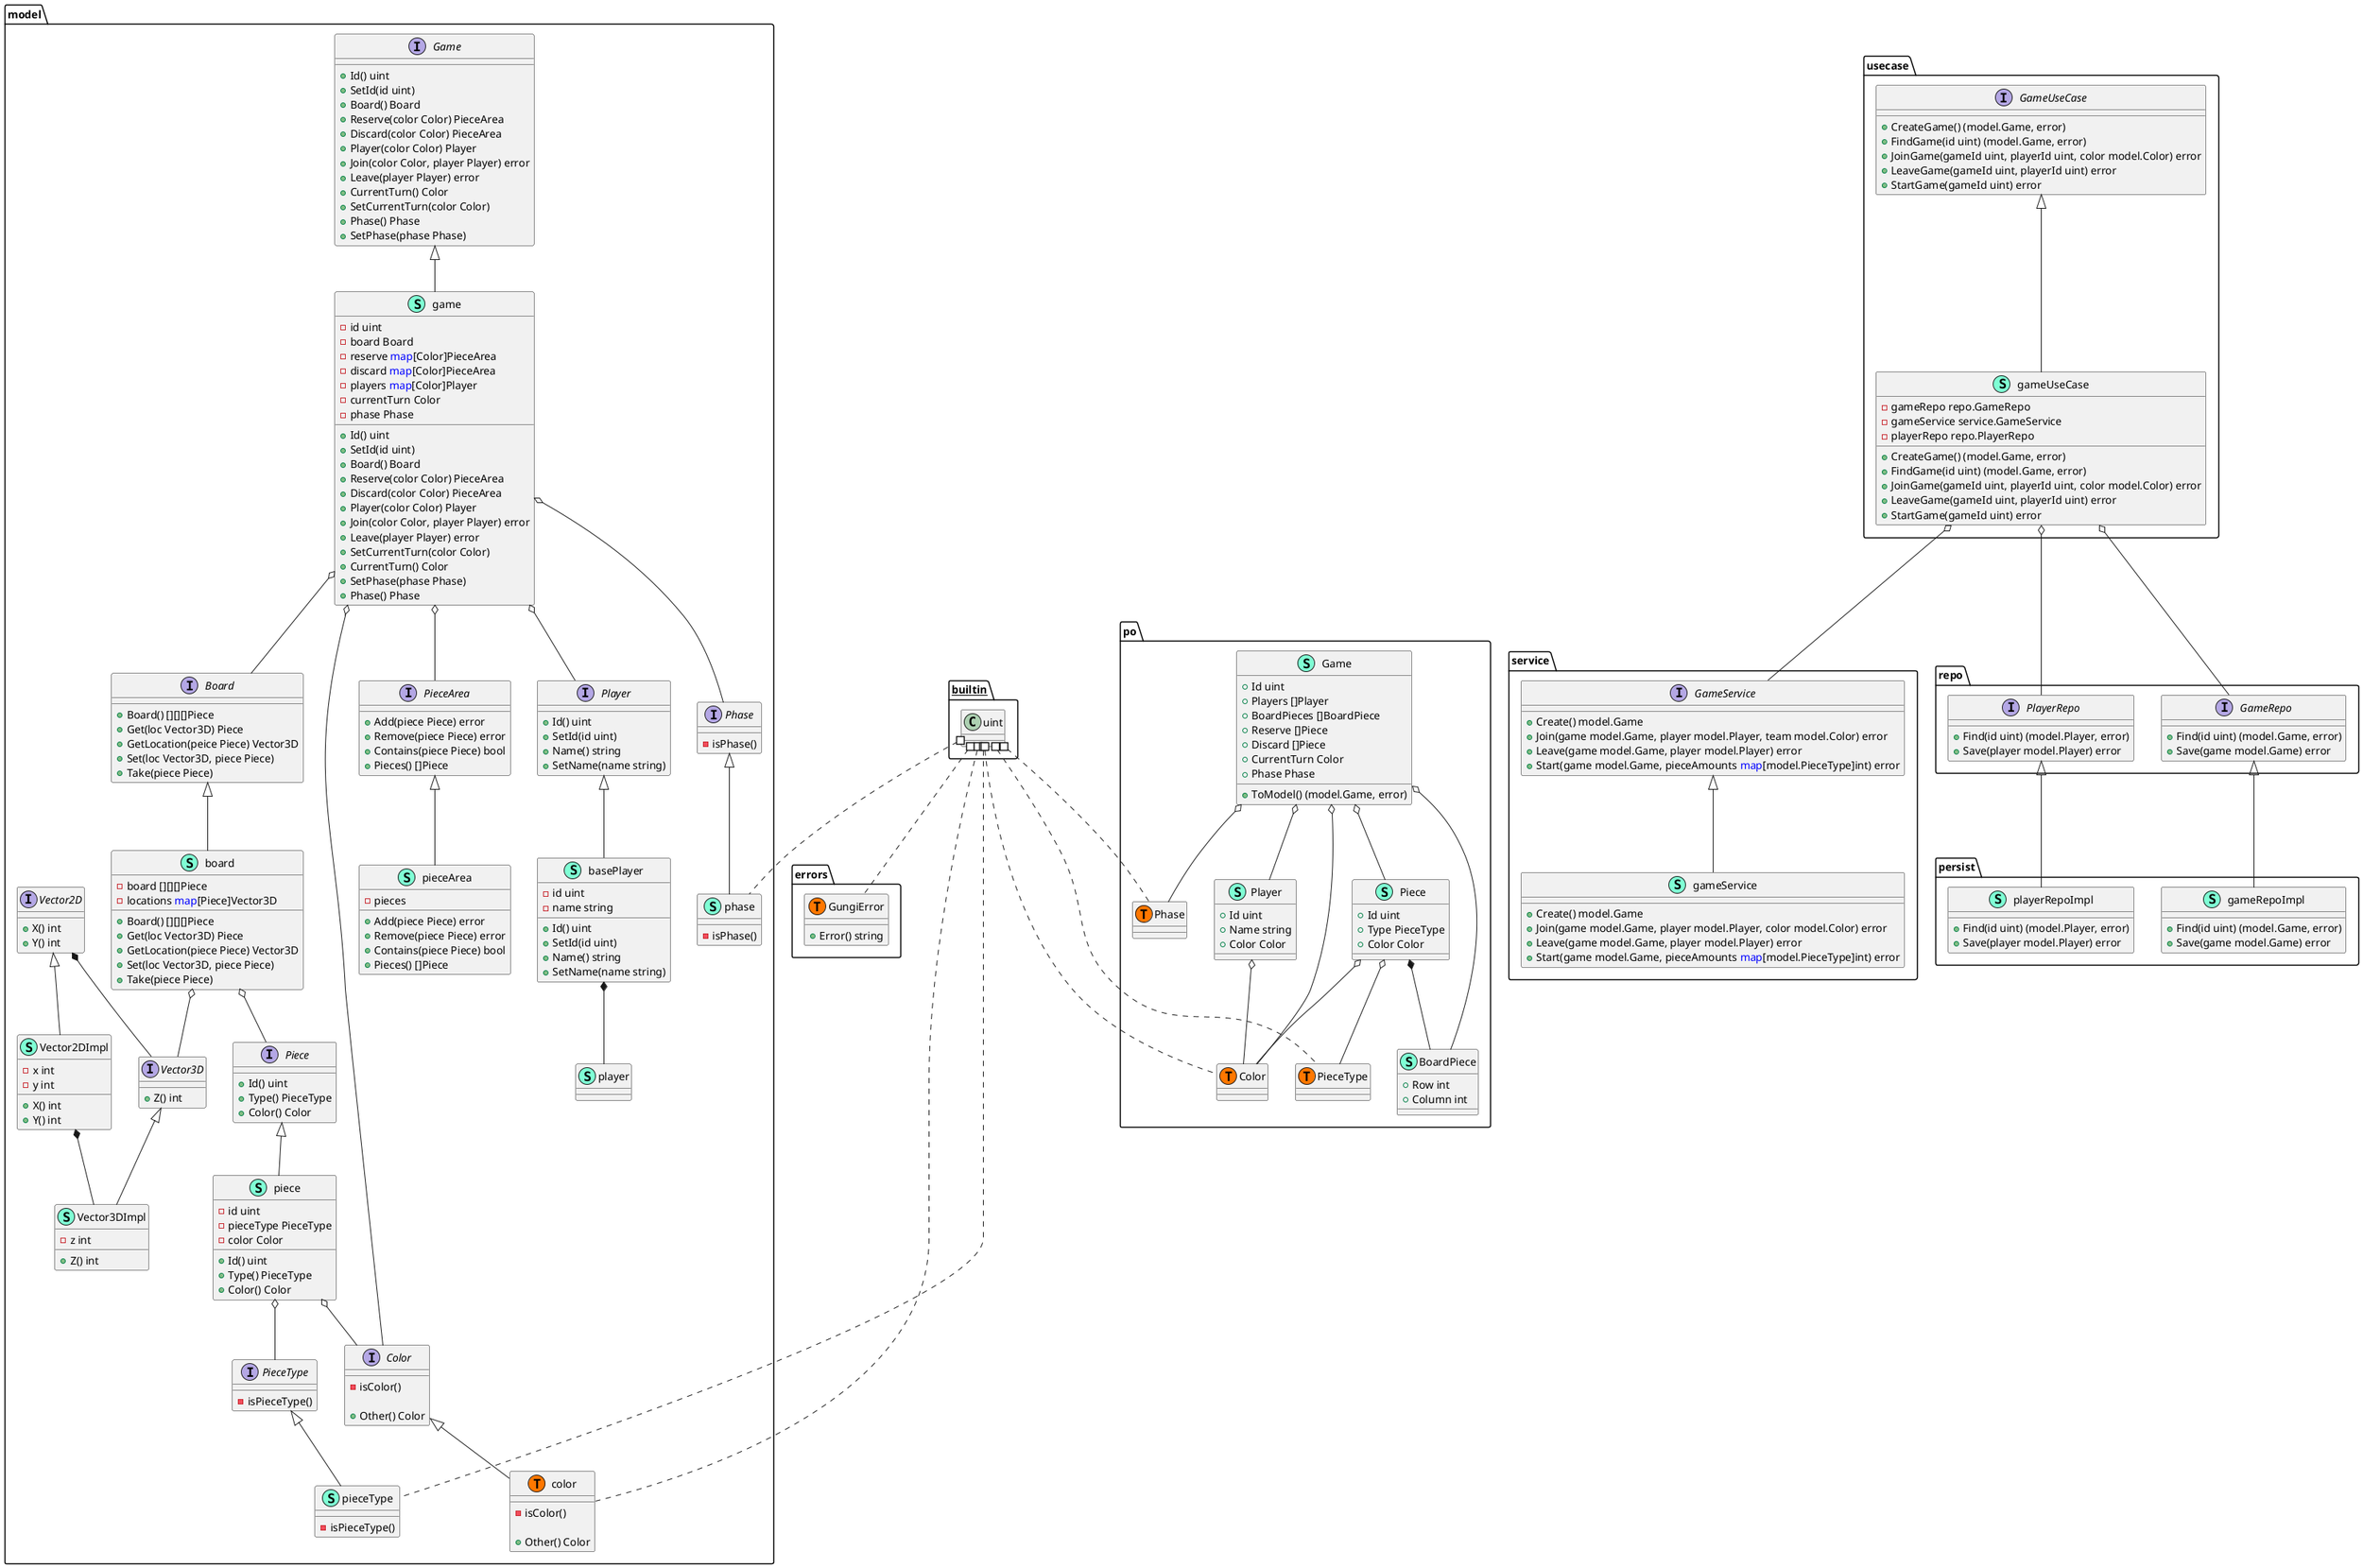 @startuml
namespace errors {
    class GungiError << (S,Aquamarine) >> {
        + Error() string

    }
    class errors.GungiError << (T, #FF7700) >>  {
    }
}



namespace model {
    interface Board  {
        + Board() [][][]Piece
        + Get(loc Vector3D) Piece
        + GetLocation(peice Piece) Vector3D
        + Set(loc Vector3D, piece Piece) 
        + Take(piece Piece) 

    }
    interface Color  {
        - isColor() 

        + Other() Color

    }
    interface Game  {
        + Id() uint
        + SetId(id uint) 
        + Board() Board
        + Reserve(color Color) PieceArea
        + Discard(color Color) PieceArea
        + Player(color Color) Player
        + Join(color Color, player Player) error
        + Leave(player Player) error
        + CurrentTurn() Color
        + SetCurrentTurn(color Color) 
        + Phase() Phase
        + SetPhase(phase Phase) 

    }
    interface Phase  {
        - isPhase() 

    }
    interface Piece  {
        + Id() uint
        + Type() PieceType
        + Color() Color

    }
    interface PieceArea  {
        + Add(piece Piece) error
        + Remove(piece Piece) error
        + Contains(piece Piece) bool
        + Pieces() []Piece

    }
    interface PieceType  {
        - isPieceType() 

    }
    interface Player  {
        + Id() uint
        + SetId(id uint) 
        + Name() string
        + SetName(name string) 

    }
    interface Vector2D  {
        + X() int
        + Y() int

    }
    class Vector2DImpl << (S,Aquamarine) >> {
        - x int
        - y int

        + X() int
        + Y() int

    }
    interface Vector3D  {
        + Z() int

    }
    class Vector3DImpl << (S,Aquamarine) >> {
        - z int

        + Z() int

    }
    class basePlayer << (S,Aquamarine) >> {
        - id uint
        - name string

        + Id() uint
        + SetId(id uint) 
        + Name() string
        + SetName(name string) 

    }
    class board << (S,Aquamarine) >> {
        - board [][][]Piece
        - locations <font color=blue>map</font>[Piece]Vector3D

        + Board() [][][]Piece
        + Get(loc Vector3D) Piece
        + GetLocation(piece Piece) Vector3D
        + Set(loc Vector3D, piece Piece) 
        + Take(piece Piece) 

    }
    class color << (S,Aquamarine) >> {
        - isColor() 

        + Other() Color

    }
    class game << (S,Aquamarine) >> {
        - id uint
        - board Board
        - reserve <font color=blue>map</font>[Color]PieceArea
        - discard <font color=blue>map</font>[Color]PieceArea
        - players <font color=blue>map</font>[Color]Player
        - currentTurn Color
        - phase Phase

        + Id() uint
        + SetId(id uint) 
        + Board() Board
        + Reserve(color Color) PieceArea
        + Discard(color Color) PieceArea
        + Player(color Color) Player
        + Join(color Color, player Player) error
        + Leave(player Player) error
        + SetCurrentTurn(color Color) 
        + CurrentTurn() Color
        + SetPhase(phase Phase) 
        + Phase() Phase

    }
    class model.color << (T, #FF7700) >>  {
    }
    class model.phase << (T, #FF7700) >>  {
    }
    class model.pieceType << (T, #FF7700) >>  {
    }
    class phase << (S,Aquamarine) >> {
        - isPhase() 

    }
    class piece << (S,Aquamarine) >> {
        - id uint
        - pieceType PieceType
        - color Color

        + Id() uint
        + Type() PieceType
        + Color() Color

    }
    class pieceArea << (S,Aquamarine) >> {
        - pieces 

        + Add(piece Piece) error
        + Remove(piece Piece) error
        + Contains(piece Piece) bool
        + Pieces() []Piece

    }
    class pieceType << (S,Aquamarine) >> {
        - isPieceType() 

    }
    class player << (S,Aquamarine) >> {
    }
}
"model.Vector2D" *-- "model.Vector3D"
"model.Vector2DImpl" *-- "model.Vector3DImpl"
"model.basePlayer" *-- "model.player"

"model.Vector2D" <|-- "model.Vector2DImpl"
"model.Vector3D" <|-- "model.Vector3DImpl"
"model.Player" <|-- "model.basePlayer"
"model.Board" <|-- "model.board"
"model.Color" <|-- "model.color"
"model.Game" <|-- "model.game"
"model.Phase" <|-- "model.phase"
"model.Piece" <|-- "model.piece"
"model.PieceArea" <|-- "model.pieceArea"
"model.PieceType" <|-- "model.pieceType"

"model.board" o-- "model.Piece"
"model.board" o-- "model.Vector3D"
"model.game" o-- "model.Board"
"model.game" o-- "model.Color"
"model.game" o-- "model.Phase"
"model.game" o-- "model.PieceArea"
"model.game" o-- "model.Player"
"model.piece" o-- "model.Color"
"model.piece" o-- "model.PieceType"

namespace persist {
    class gameRepoImpl << (S,Aquamarine) >> {
        + Find(id uint) (model.Game, error)
        + Save(game model.Game) error

    }
    class playerRepoImpl << (S,Aquamarine) >> {
        + Find(id uint) (model.Player, error)
        + Save(player model.Player) error

    }
}

"repo.GameRepo" <|-- "persist.gameRepoImpl"
"repo.PlayerRepo" <|-- "persist.playerRepoImpl"


namespace po {
    class BoardPiece << (S,Aquamarine) >> {
        + Row int
        + Column int

    }
    class Game << (S,Aquamarine) >> {
        + Id uint
        + Players []Player
        + BoardPieces []BoardPiece
        + Reserve []Piece
        + Discard []Piece
        + CurrentTurn Color
        + Phase Phase

        + ToModel() (model.Game, error)

    }
    class Piece << (S,Aquamarine) >> {
        + Id uint
        + Type PieceType
        + Color Color

    }
    class Player << (S,Aquamarine) >> {
        + Id uint
        + Name string
        + Color Color

    }
    class po.Color << (T, #FF7700) >>  {
    }
    class po.Phase << (T, #FF7700) >>  {
    }
    class po.PieceType << (T, #FF7700) >>  {
    }
}
"po.Piece" *-- "po.BoardPiece"


"po.Game" o-- "po.BoardPiece"
"po.Game" o-- "po.Color"
"po.Game" o-- "po.Phase"
"po.Game" o-- "po.Piece"
"po.Game" o-- "po.Player"
"po.Piece" o-- "po.Color"
"po.Piece" o-- "po.PieceType"
"po.Player" o-- "po.Color"

namespace repo {
    interface GameRepo  {
        + Find(id uint) (model.Game, error)
        + Save(game model.Game) error

    }
    interface PlayerRepo  {
        + Find(id uint) (model.Player, error)
        + Save(player model.Player) error

    }
}



namespace service {
    interface GameService  {
        + Create() model.Game
        + Join(game model.Game, player model.Player, team model.Color) error
        + Leave(game model.Game, player model.Player) error
        + Start(game model.Game, pieceAmounts <font color=blue>map</font>[model.PieceType]int) error

    }
    class gameService << (S,Aquamarine) >> {
        + Create() model.Game
        + Join(game model.Game, player model.Player, color model.Color) error
        + Leave(game model.Game, player model.Player) error
        + Start(game model.Game, pieceAmounts <font color=blue>map</font>[model.PieceType]int) error

    }
}

"service.GameService" <|-- "service.gameService"


namespace usecase {
    interface GameUseCase  {
        + CreateGame() (model.Game, error)
        + FindGame(id uint) (model.Game, error)
        + JoinGame(gameId uint, playerId uint, color model.Color) error
        + LeaveGame(gameId uint, playerId uint) error
        + StartGame(gameId uint) error

    }
    class gameUseCase << (S,Aquamarine) >> {
        - gameRepo repo.GameRepo
        - gameService service.GameService
        - playerRepo repo.PlayerRepo

        + CreateGame() (model.Game, error)
        + FindGame(id uint) (model.Game, error)
        + JoinGame(gameId uint, playerId uint, color model.Color) error
        + LeaveGame(gameId uint, playerId uint) error
        + StartGame(gameId uint) error

    }
}

"usecase.GameUseCase" <|-- "usecase.gameUseCase"

"usecase.gameUseCase" o-- "repo.GameRepo"
"usecase.gameUseCase" o-- "repo.PlayerRepo"
"usecase.gameUseCase" o-- "service.GameService"

"__builtin__.uint" #.. "errors.GungiError"
"__builtin__.uint" #.. "model.color"
"__builtin__.uint" #.. "model.phase"
"__builtin__.uint" #.. "model.pieceType"
"__builtin__.uint" #.. "po.Color"
"__builtin__.uint" #.. "po.Phase"
"__builtin__.uint" #.. "po.PieceType"
@enduml
